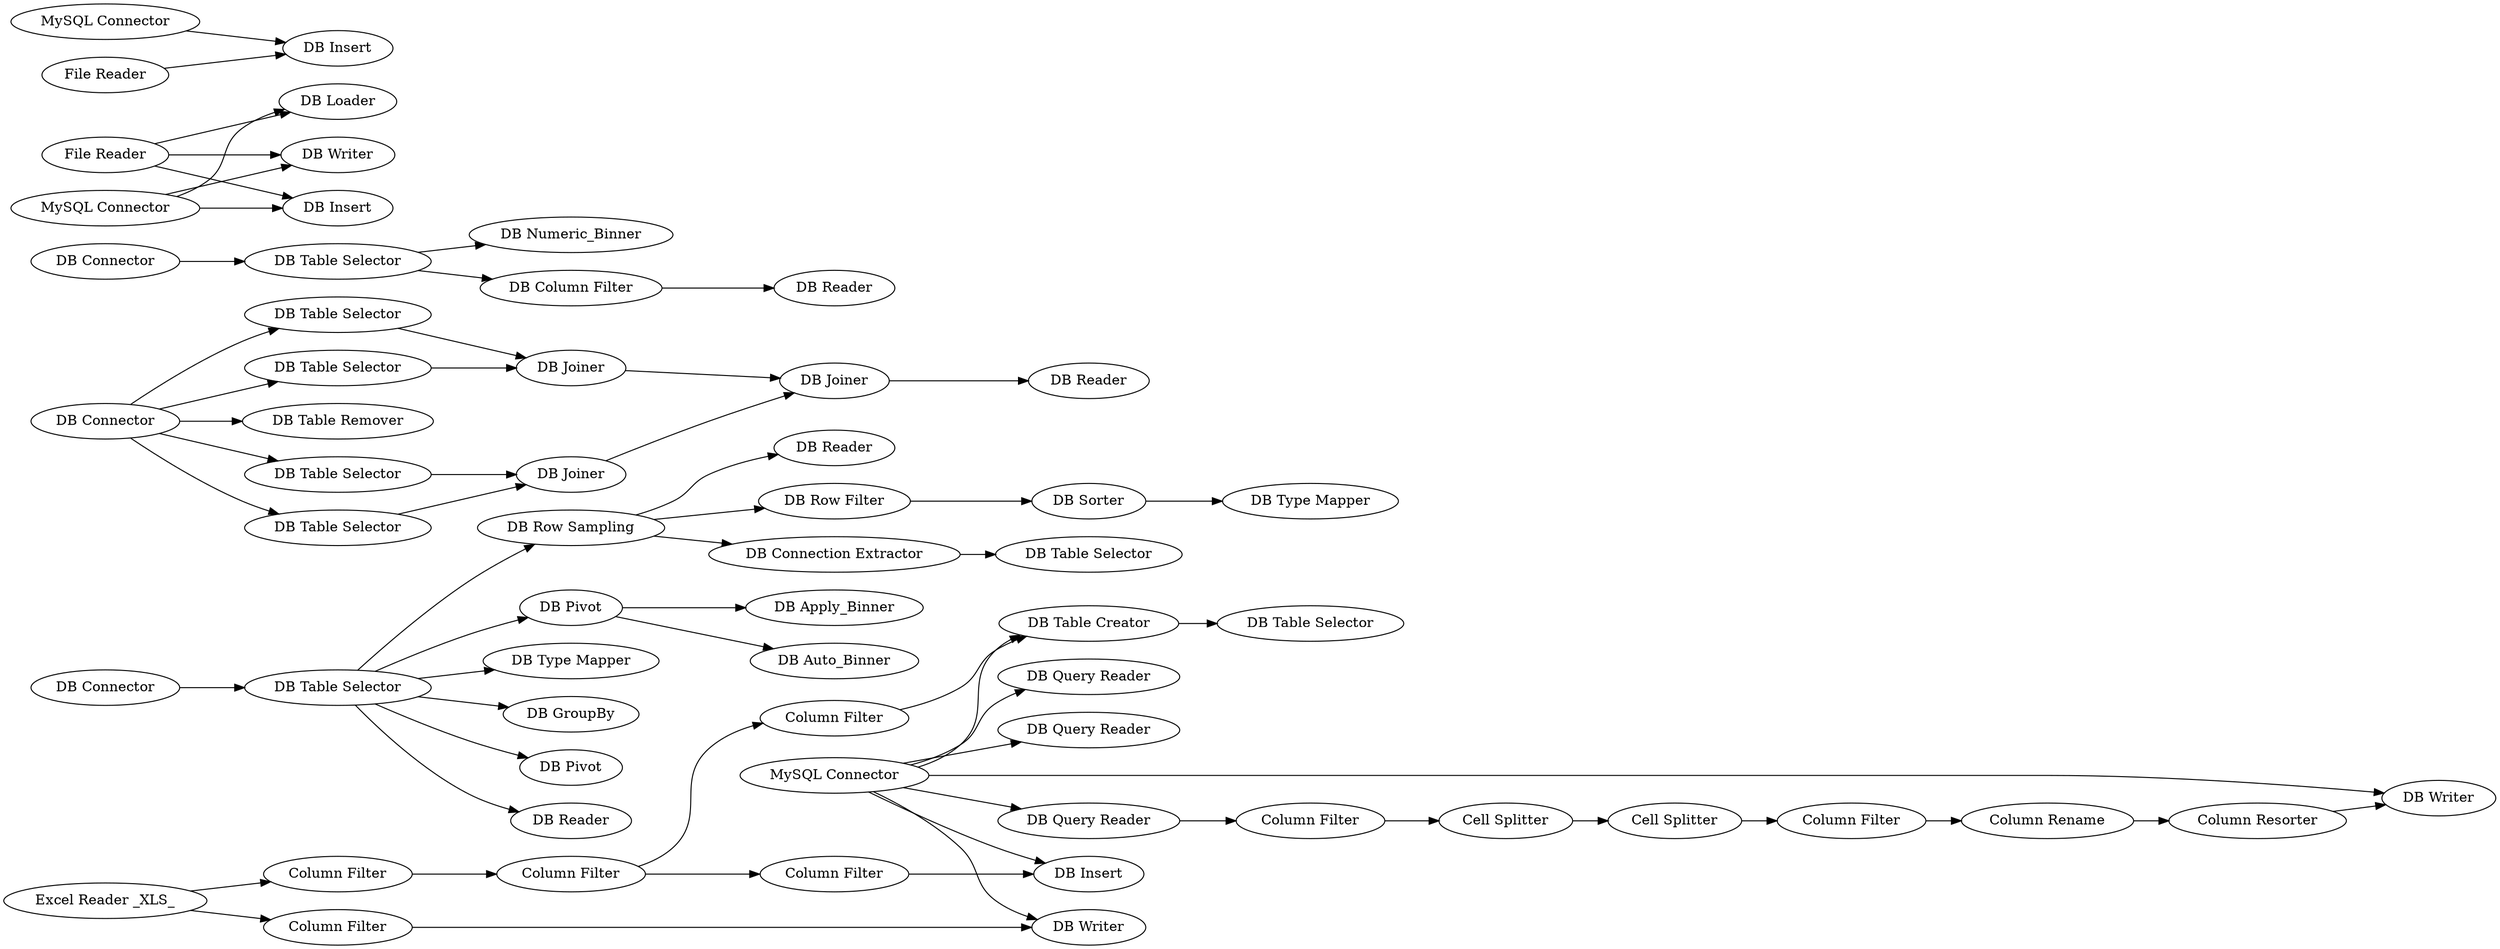 digraph {
	13 -> 15
	62 -> 65
	56 -> 58
	37 -> 8
	23 -> 24
	30 -> 46
	65 -> 66
	57 -> 58
	59 -> 60
	303 -> 304
	34 -> 44
	50 -> 55
	303 -> 305
	51 -> 52
	22 -> 6
	293 -> 294
	18 -> 23
	46 -> 49
	303 -> 301
	29 -> 30
	50 -> 51
	13 -> 5
	65 -> 293
	298 -> 299
	25 -> 26
	39 -> 38
	44 -> 45
	13 -> 27
	294 -> 297
	58 -> 59
	53 -> 52
	13 -> 6
	64 -> 290
	5 -> 18
	26 -> 22
	288 -> 289
	300 -> 299
	24 -> 25
	36 -> 37
	62 -> 64
	52 -> 59
	19 -> 29
	20 -> 28
	302 -> 304
	61 -> 62
	302 -> 305
	37 -> 39
	13 -> 49
	62 -> 13654
	30 -> 34
	50 -> 57
	19 -> 20
	62 -> 292
	302 -> 301
	62 -> 63
	62 -> 286
	50 -> 53
	65 -> 288
	50 -> 56
	64 -> 291
	13 -> 28
	13 -> 44
	27 [label="DB Query Reader"]
	292 [label="DB GroupBy"]
	57 [label="DB Table Selector"]
	55 [label="DB Table Remover"]
	289 [label="DB Table Selector"]
	45 [label="DB Table Selector"]
	302 [label="MySQL Connector"]
	52 [label="DB Joiner"]
	18 [label="Column Filter"]
	26 [label="Column Rename"]
	58 [label="DB Joiner"]
	304 [label="DB Loader"]
	8 [label="DB Numeric_Binner"]
	286 [label="DB Reader"]
	19 [label="Excel Reader _XLS_"]
	24 [label="Cell Splitter"]
	64 [label="DB Pivot"]
	290 [label="DB Apply_Binner"]
	49 [label="DB Insert"]
	51 [label="DB Table Selector"]
	291 [label="DB Auto_Binner"]
	56 [label="DB Table Selector"]
	6 [label="DB Writer"]
	15 [label="DB Query Reader"]
	25 [label="Column Filter"]
	288 [label="DB Connection Extractor"]
	59 [label="DB Joiner"]
	50 [label="DB Connector"]
	294 [label="DB Sorter"]
	22 [label="Column Resorter"]
	53 [label="DB Table Selector"]
	28 [label="DB Writer"]
	299 [label="DB Insert"]
	293 [label="DB Row Filter"]
	23 [label="Cell Splitter"]
	61 [label="DB Connector"]
	63 [label="DB Pivot"]
	301 [label="DB Insert"]
	298 [label="MySQL Connector"]
	38 [label="DB Reader"]
	60 [label="DB Reader"]
	5 [label="DB Query Reader"]
	13 [label="MySQL Connector"]
	20 [label="Column Filter"]
	44 [label="DB Table Creator"]
	34 [label="Column Filter"]
	62 [label="DB Table Selector"]
	29 [label="Column Filter"]
	66 [label="DB Reader"]
	65 [label="DB Row Sampling"]
	36 [label="DB Connector"]
	297 [label="DB Type Mapper"]
	46 [label="Column Filter"]
	13654 [label="DB Type Mapper"]
	303 [label="File Reader"]
	300 [label="File Reader"]
	305 [label="DB Writer"]
	39 [label="DB Column Filter"]
	30 [label="Column Filter"]
	37 [label="DB Table Selector"]
	rankdir=LR
}
